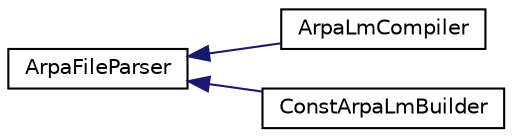 digraph "Graphical Class Hierarchy"
{
  edge [fontname="Helvetica",fontsize="10",labelfontname="Helvetica",labelfontsize="10"];
  node [fontname="Helvetica",fontsize="10",shape=record];
  rankdir="LR";
  Node0 [label="ArpaFileParser",height=0.2,width=0.4,color="black", fillcolor="white", style="filled",URL="$classkaldi_1_1ArpaFileParser.html",tooltip="ArpaFileParser is an abstract base class for ARPA LM file conversion. "];
  Node0 -> Node1 [dir="back",color="midnightblue",fontsize="10",style="solid",fontname="Helvetica"];
  Node1 [label="ArpaLmCompiler",height=0.2,width=0.4,color="black", fillcolor="white", style="filled",URL="$classkaldi_1_1ArpaLmCompiler.html"];
  Node0 -> Node2 [dir="back",color="midnightblue",fontsize="10",style="solid",fontname="Helvetica"];
  Node2 [label="ConstArpaLmBuilder",height=0.2,width=0.4,color="black", fillcolor="white", style="filled",URL="$classkaldi_1_1ConstArpaLmBuilder.html"];
}
